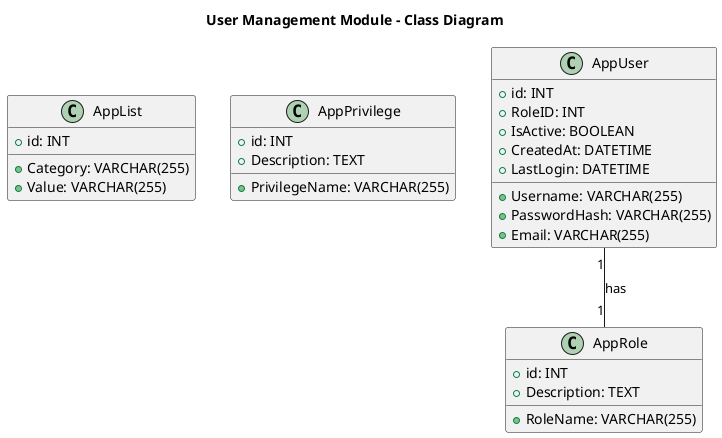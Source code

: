 @startuml
title User Management Module - Class Diagram

class AppList {
    +id: INT
    +Category: VARCHAR(255)
    +Value: VARCHAR(255)
}

class AppPrivilege {
    +id: INT
    +PrivilegeName: VARCHAR(255)
    +Description: TEXT
}

class AppRole {
    +id: INT
    +RoleName: VARCHAR(255)
    +Description: TEXT
}

class AppUser {
    +id: INT
    +Username: VARCHAR(255)
    +PasswordHash: VARCHAR(255)
    +Email: VARCHAR(255)
    +RoleID: INT
    +IsActive: BOOLEAN
    +CreatedAt: DATETIME
    +LastLogin: DATETIME
}

AppUser "1" -- "1" AppRole : has

@enduml